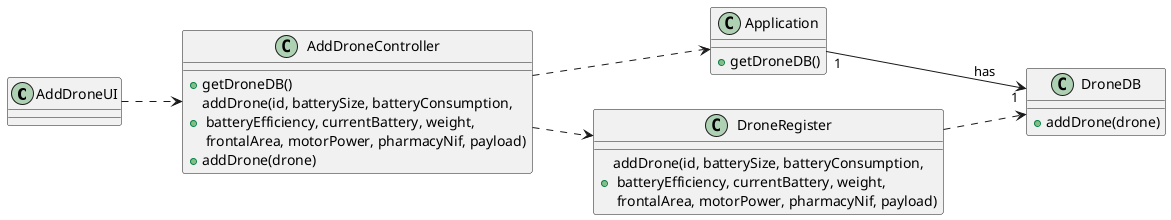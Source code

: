@startuml

left to right direction

class AddDroneUI {
}

class AddDroneController {
  +getDroneDB()
    +addDrone(id, batterySize, batteryConsumption,\n batteryEfficiency, currentBattery, weight,\n frontalArea, motorPower, pharmacyNif, payload)
  +addDrone(drone)
}

class Application {
  +getDroneDB()
}

class DroneRegister {
    +addDrone(id, batterySize, batteryConsumption,\n batteryEfficiency, currentBattery, weight,\n frontalArea, motorPower, pharmacyNif, payload)
}

class DroneDB {
  +addDrone(drone)
}


AddDroneUI ..> AddDroneController
AddDroneController ..> Application
AddDroneController ..> DroneRegister
Application "1" --> "1" DroneDB: has
DroneRegister..>DroneDB
@enduml
